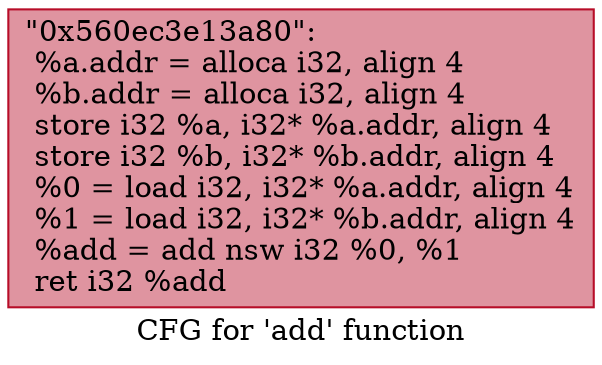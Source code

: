 digraph "CFG for 'add' function" {
	label="CFG for 'add' function";

	Node0x560ec3e13a80 [shape=record,color="#b70d28ff", style=filled, fillcolor="#b70d2870",label="{\"0x560ec3e13a80\":\l  %a.addr = alloca i32, align 4\l  %b.addr = alloca i32, align 4\l  store i32 %a, i32* %a.addr, align 4\l  store i32 %b, i32* %b.addr, align 4\l  %0 = load i32, i32* %a.addr, align 4\l  %1 = load i32, i32* %b.addr, align 4\l  %add = add nsw i32 %0, %1\l  ret i32 %add\l}"];
}
